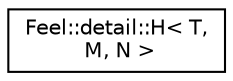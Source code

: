 digraph "Graphical Class Hierarchy"
{
 // LATEX_PDF_SIZE
  edge [fontname="Helvetica",fontsize="10",labelfontname="Helvetica",labelfontsize="10"];
  node [fontname="Helvetica",fontsize="10",shape=record];
  rankdir="LR";
  Node0 [label="Feel::detail::H\< T,\l M, N \>",height=0.2,width=0.4,color="black", fillcolor="white", style="filled",URL="$structFeel_1_1detail_1_1H.html",tooltip=" "];
}
